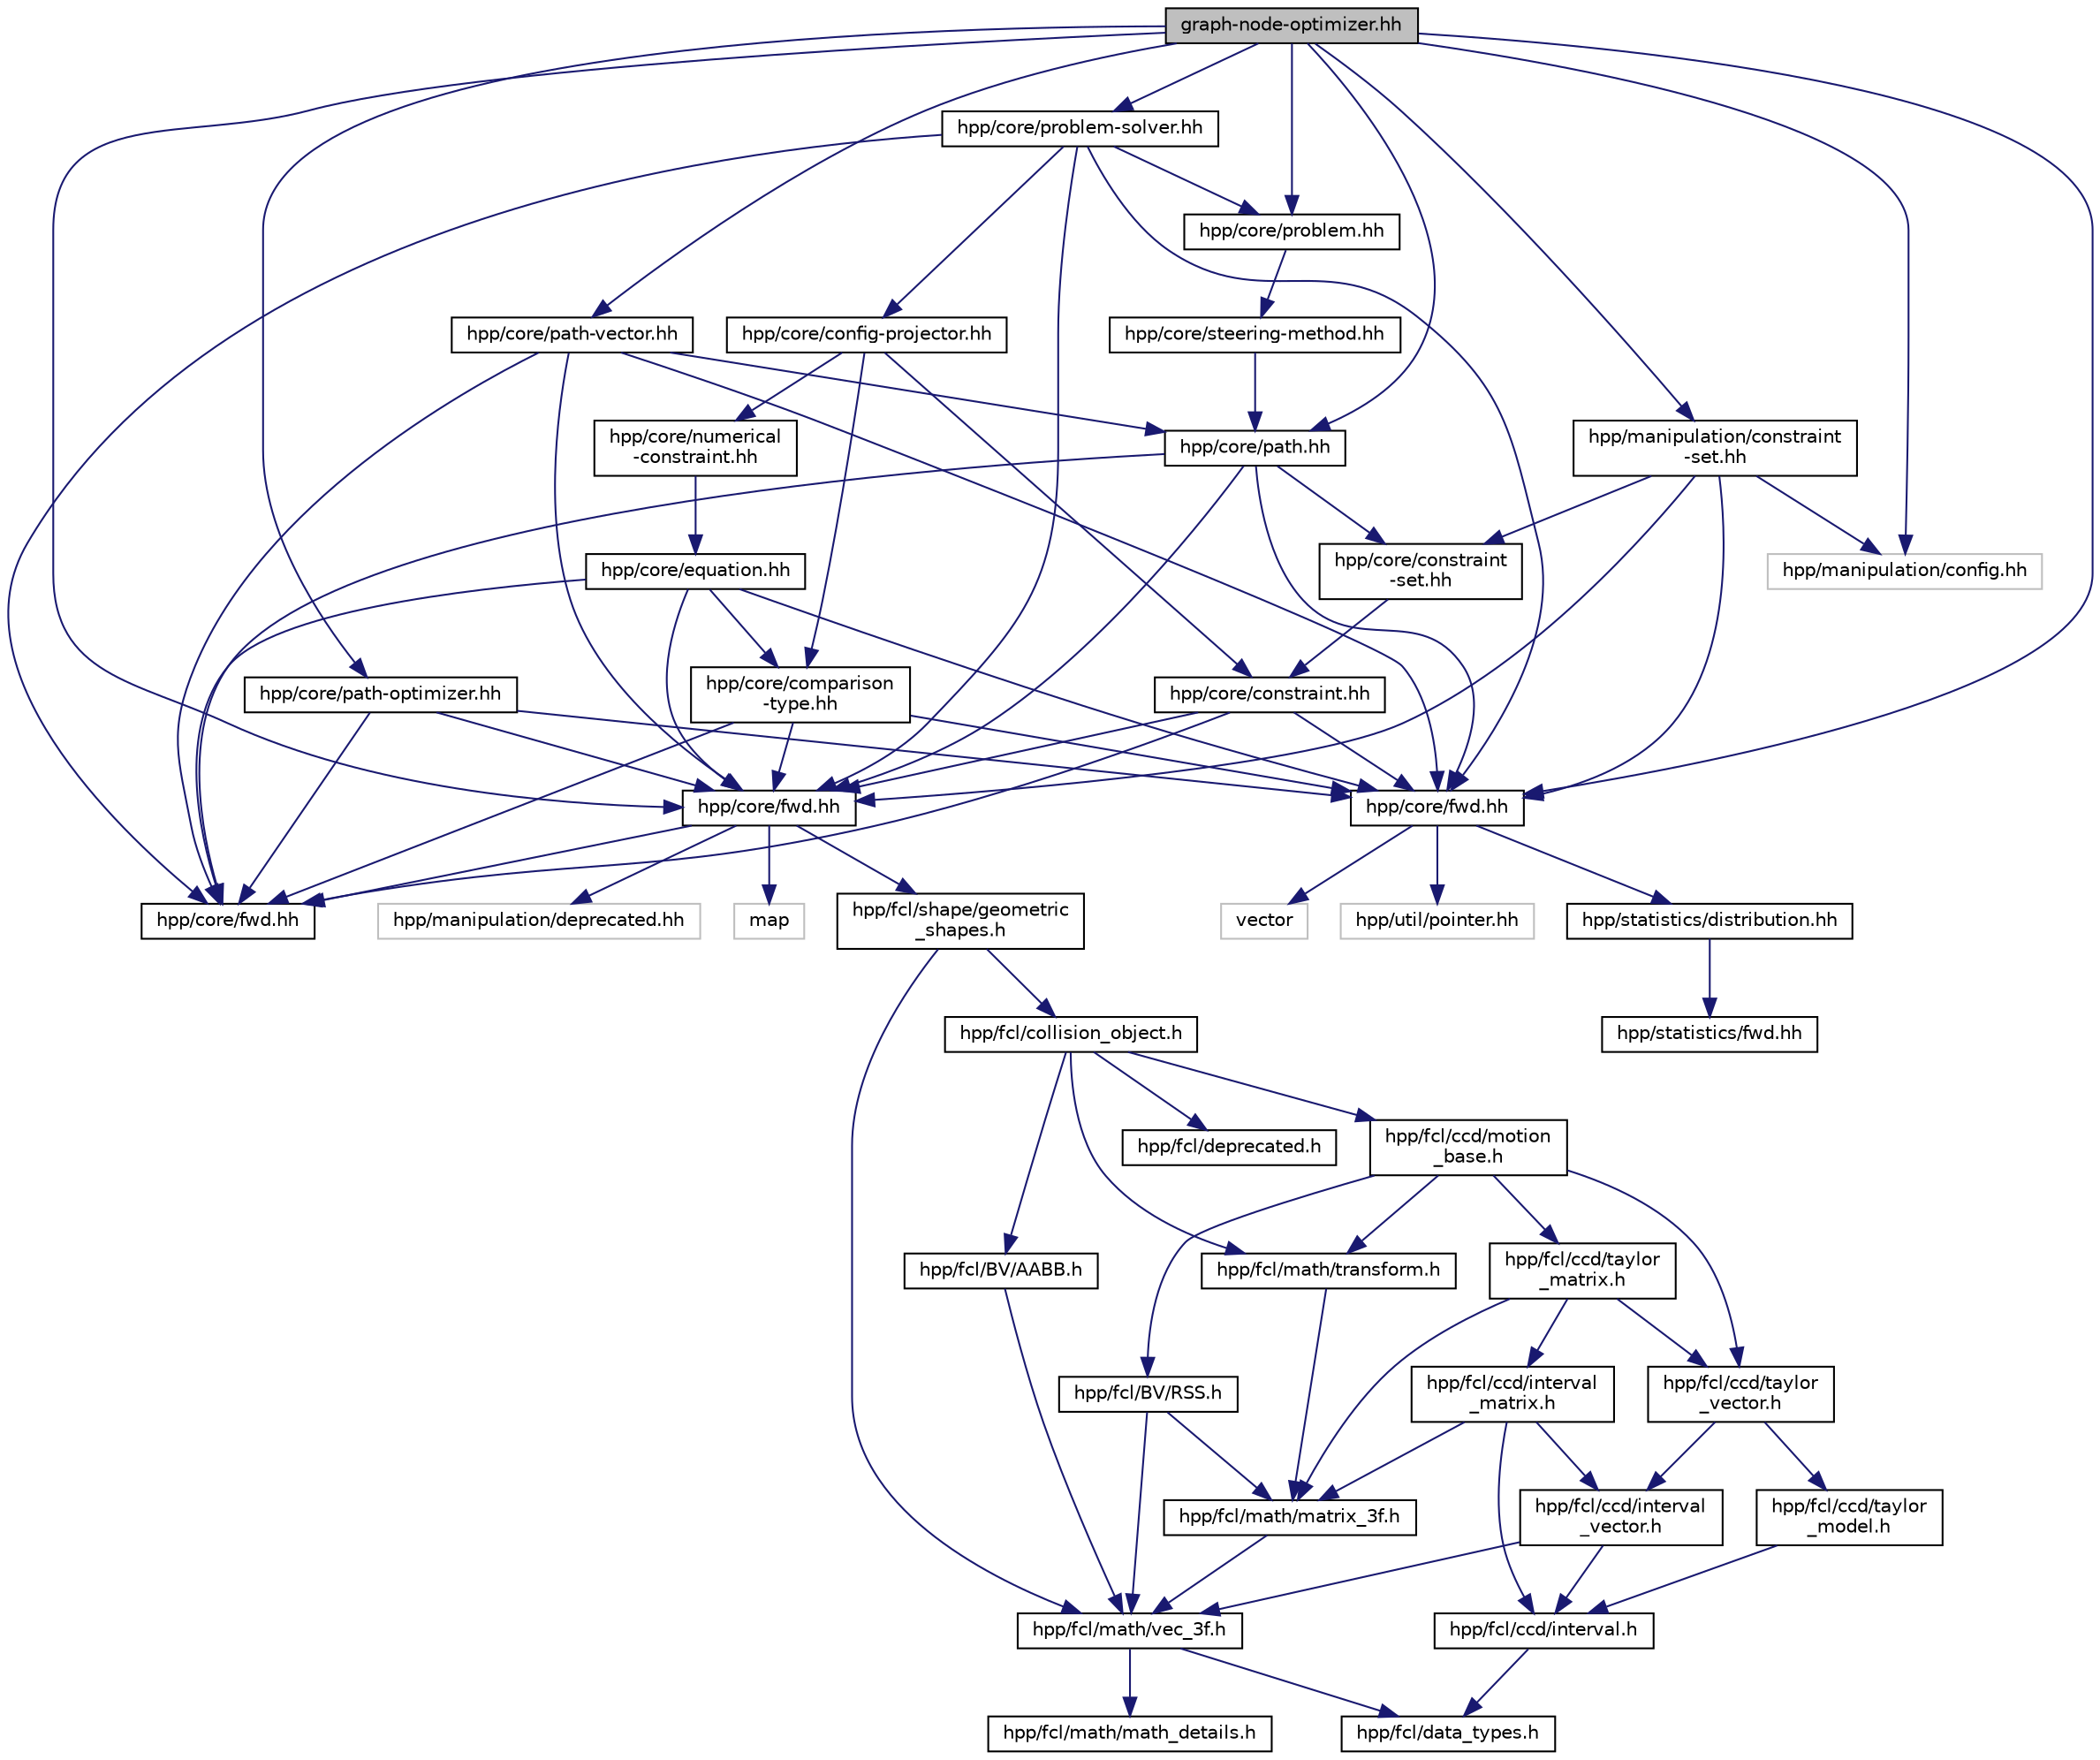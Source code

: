digraph "graph-node-optimizer.hh"
{
  edge [fontname="Helvetica",fontsize="10",labelfontname="Helvetica",labelfontsize="10"];
  node [fontname="Helvetica",fontsize="10",shape=record];
  Node1 [label="graph-node-optimizer.hh",height=0.2,width=0.4,color="black", fillcolor="grey75", style="filled" fontcolor="black"];
  Node1 -> Node2 [color="midnightblue",fontsize="10",style="solid",fontname="Helvetica"];
  Node2 [label="hpp/core/path.hh",height=0.2,width=0.4,color="black", fillcolor="white", style="filled",URL="https://jmirabel.github.io/hpp-doc/api/hpp-core/doxygen-html/hpp-core.doxytag$a00117.html"];
  Node2 -> Node3 [color="midnightblue",fontsize="10",style="solid",fontname="Helvetica"];
  Node3 [label="hpp/core/fwd.hh",height=0.2,width=0.4,color="black", fillcolor="white", style="filled",URL="$a00001.html"];
  Node3 -> Node4 [color="midnightblue",fontsize="10",style="solid",fontname="Helvetica"];
  Node4 [label="map",height=0.2,width=0.4,color="grey75", fillcolor="white", style="filled"];
  Node3 -> Node5 [color="midnightblue",fontsize="10",style="solid",fontname="Helvetica"];
  Node5 [label="hpp/core/fwd.hh",height=0.2,width=0.4,color="black", fillcolor="white", style="filled",URL="https://jmirabel.github.io/hpp-doc/api/hpp-core/doxygen-html/hpp-core.doxytag$a00001.html"];
  Node3 -> Node6 [color="midnightblue",fontsize="10",style="solid",fontname="Helvetica"];
  Node6 [label="hpp/fcl/shape/geometric\l_shapes.h",height=0.2,width=0.4,color="black", fillcolor="white", style="filled",URL="https://jmirabel.github.io/hpp-doc/api/hpp-fcl/doxygen-html/hpp-fcl.doxytag$a00261.html"];
  Node6 -> Node7 [color="midnightblue",fontsize="10",style="solid",fontname="Helvetica"];
  Node7 [label="hpp/fcl/collision_object.h",height=0.2,width=0.4,color="black", fillcolor="white", style="filled",URL="https://jmirabel.github.io/hpp-doc/api/hpp-fcl/doxygen-html/hpp-fcl.doxytag$a00249.html"];
  Node7 -> Node8 [color="midnightblue",fontsize="10",style="solid",fontname="Helvetica"];
  Node8 [label="hpp/fcl/deprecated.h",height=0.2,width=0.4,color="black", fillcolor="white", style="filled",URL="https://jmirabel.github.io/hpp-doc/api/hpp-fcl/doxygen-html/hpp-fcl.doxytag$a00253.html"];
  Node7 -> Node9 [color="midnightblue",fontsize="10",style="solid",fontname="Helvetica"];
  Node9 [label="hpp/fcl/BV/AABB.h",height=0.2,width=0.4,color="black", fillcolor="white", style="filled",URL="https://jmirabel.github.io/hpp-doc/api/hpp-fcl/doxygen-html/hpp-fcl.doxytag$a00226.html"];
  Node9 -> Node10 [color="midnightblue",fontsize="10",style="solid",fontname="Helvetica"];
  Node10 [label="hpp/fcl/math/vec_3f.h",height=0.2,width=0.4,color="black", fillcolor="white", style="filled",URL="https://jmirabel.github.io/hpp-doc/api/hpp-fcl/doxygen-html/hpp-fcl.doxytag$a00318.html"];
  Node10 -> Node11 [color="midnightblue",fontsize="10",style="solid",fontname="Helvetica"];
  Node11 [label="hpp/fcl/data_types.h",height=0.2,width=0.4,color="black", fillcolor="white", style="filled",URL="https://jmirabel.github.io/hpp-doc/api/hpp-fcl/doxygen-html/hpp-fcl.doxytag$a00252.html"];
  Node10 -> Node12 [color="midnightblue",fontsize="10",style="solid",fontname="Helvetica"];
  Node12 [label="hpp/fcl/math/math_details.h",height=0.2,width=0.4,color="black", fillcolor="white", style="filled",URL="https://jmirabel.github.io/hpp-doc/api/hpp-fcl/doxygen-html/hpp-fcl.doxytag$a00283.html"];
  Node7 -> Node13 [color="midnightblue",fontsize="10",style="solid",fontname="Helvetica"];
  Node13 [label="hpp/fcl/math/transform.h",height=0.2,width=0.4,color="black", fillcolor="white", style="filled",URL="https://jmirabel.github.io/hpp-doc/api/hpp-fcl/doxygen-html/hpp-fcl.doxytag$a00310.html"];
  Node13 -> Node14 [color="midnightblue",fontsize="10",style="solid",fontname="Helvetica"];
  Node14 [label="hpp/fcl/math/matrix_3f.h",height=0.2,width=0.4,color="black", fillcolor="white", style="filled",URL="https://jmirabel.github.io/hpp-doc/api/hpp-fcl/doxygen-html/hpp-fcl.doxytag$a00285.html"];
  Node14 -> Node10 [color="midnightblue",fontsize="10",style="solid",fontname="Helvetica"];
  Node7 -> Node15 [color="midnightblue",fontsize="10",style="solid",fontname="Helvetica"];
  Node15 [label="hpp/fcl/ccd/motion\l_base.h",height=0.2,width=0.4,color="black", fillcolor="white", style="filled",URL="https://jmirabel.github.io/hpp-doc/api/hpp-fcl/doxygen-html/hpp-fcl.doxytag$a00290.html"];
  Node15 -> Node13 [color="midnightblue",fontsize="10",style="solid",fontname="Helvetica"];
  Node15 -> Node16 [color="midnightblue",fontsize="10",style="solid",fontname="Helvetica"];
  Node16 [label="hpp/fcl/ccd/taylor\l_matrix.h",height=0.2,width=0.4,color="black", fillcolor="white", style="filled",URL="https://jmirabel.github.io/hpp-doc/api/hpp-fcl/doxygen-html/hpp-fcl.doxytag$a00307.html"];
  Node16 -> Node14 [color="midnightblue",fontsize="10",style="solid",fontname="Helvetica"];
  Node16 -> Node17 [color="midnightblue",fontsize="10",style="solid",fontname="Helvetica"];
  Node17 [label="hpp/fcl/ccd/taylor\l_vector.h",height=0.2,width=0.4,color="black", fillcolor="white", style="filled",URL="https://jmirabel.github.io/hpp-doc/api/hpp-fcl/doxygen-html/hpp-fcl.doxytag$a00309.html"];
  Node17 -> Node18 [color="midnightblue",fontsize="10",style="solid",fontname="Helvetica"];
  Node18 [label="hpp/fcl/ccd/interval\l_vector.h",height=0.2,width=0.4,color="black", fillcolor="white", style="filled",URL="https://jmirabel.github.io/hpp-doc/api/hpp-fcl/doxygen-html/hpp-fcl.doxytag$a00276.html"];
  Node18 -> Node19 [color="midnightblue",fontsize="10",style="solid",fontname="Helvetica"];
  Node19 [label="hpp/fcl/ccd/interval.h",height=0.2,width=0.4,color="black", fillcolor="white", style="filled",URL="https://jmirabel.github.io/hpp-doc/api/hpp-fcl/doxygen-html/hpp-fcl.doxytag$a00273.html"];
  Node19 -> Node11 [color="midnightblue",fontsize="10",style="solid",fontname="Helvetica"];
  Node18 -> Node10 [color="midnightblue",fontsize="10",style="solid",fontname="Helvetica"];
  Node17 -> Node20 [color="midnightblue",fontsize="10",style="solid",fontname="Helvetica"];
  Node20 [label="hpp/fcl/ccd/taylor\l_model.h",height=0.2,width=0.4,color="black", fillcolor="white", style="filled",URL="https://jmirabel.github.io/hpp-doc/api/hpp-fcl/doxygen-html/hpp-fcl.doxytag$a00308.html"];
  Node20 -> Node19 [color="midnightblue",fontsize="10",style="solid",fontname="Helvetica"];
  Node16 -> Node21 [color="midnightblue",fontsize="10",style="solid",fontname="Helvetica"];
  Node21 [label="hpp/fcl/ccd/interval\l_matrix.h",height=0.2,width=0.4,color="black", fillcolor="white", style="filled",URL="https://jmirabel.github.io/hpp-doc/api/hpp-fcl/doxygen-html/hpp-fcl.doxytag$a00274.html"];
  Node21 -> Node19 [color="midnightblue",fontsize="10",style="solid",fontname="Helvetica"];
  Node21 -> Node18 [color="midnightblue",fontsize="10",style="solid",fontname="Helvetica"];
  Node21 -> Node14 [color="midnightblue",fontsize="10",style="solid",fontname="Helvetica"];
  Node15 -> Node17 [color="midnightblue",fontsize="10",style="solid",fontname="Helvetica"];
  Node15 -> Node22 [color="midnightblue",fontsize="10",style="solid",fontname="Helvetica"];
  Node22 [label="hpp/fcl/BV/RSS.h",height=0.2,width=0.4,color="black", fillcolor="white", style="filled",URL="https://jmirabel.github.io/hpp-doc/api/hpp-fcl/doxygen-html/hpp-fcl.doxytag$a00302.html"];
  Node22 -> Node10 [color="midnightblue",fontsize="10",style="solid",fontname="Helvetica"];
  Node22 -> Node14 [color="midnightblue",fontsize="10",style="solid",fontname="Helvetica"];
  Node6 -> Node10 [color="midnightblue",fontsize="10",style="solid",fontname="Helvetica"];
  Node3 -> Node23 [color="midnightblue",fontsize="10",style="solid",fontname="Helvetica"];
  Node23 [label="hpp/manipulation/deprecated.hh",height=0.2,width=0.4,color="grey75", fillcolor="white", style="filled"];
  Node2 -> Node24 [color="midnightblue",fontsize="10",style="solid",fontname="Helvetica"];
  Node24 [label="hpp/core/fwd.hh",height=0.2,width=0.4,color="black", fillcolor="white", style="filled",URL="$a00042.html"];
  Node24 -> Node25 [color="midnightblue",fontsize="10",style="solid",fontname="Helvetica"];
  Node25 [label="hpp/util/pointer.hh",height=0.2,width=0.4,color="grey75", fillcolor="white", style="filled"];
  Node24 -> Node26 [color="midnightblue",fontsize="10",style="solid",fontname="Helvetica"];
  Node26 [label="hpp/statistics/distribution.hh",height=0.2,width=0.4,color="black", fillcolor="white", style="filled",URL="https://jmirabel.github.io/hpp-doc/api/hpp-statistics/doxygen-html/hpp-statistics.doxytag$a00010.html"];
  Node26 -> Node27 [color="midnightblue",fontsize="10",style="solid",fontname="Helvetica"];
  Node27 [label="hpp/statistics/fwd.hh",height=0.2,width=0.4,color="black", fillcolor="white", style="filled",URL="https://jmirabel.github.io/hpp-doc/api/hpp-statistics/doxygen-html/hpp-statistics.doxytag$a00011.html"];
  Node24 -> Node28 [color="midnightblue",fontsize="10",style="solid",fontname="Helvetica"];
  Node28 [label="vector",height=0.2,width=0.4,color="grey75", fillcolor="white", style="filled"];
  Node2 -> Node5 [color="midnightblue",fontsize="10",style="solid",fontname="Helvetica"];
  Node2 -> Node29 [color="midnightblue",fontsize="10",style="solid",fontname="Helvetica"];
  Node29 [label="hpp/core/constraint\l-set.hh",height=0.2,width=0.4,color="black", fillcolor="white", style="filled",URL="https://jmirabel.github.io/hpp-doc/api/hpp-core/doxygen-html/hpp-core.doxytag$a00085.html"];
  Node29 -> Node30 [color="midnightblue",fontsize="10",style="solid",fontname="Helvetica"];
  Node30 [label="hpp/core/constraint.hh",height=0.2,width=0.4,color="black", fillcolor="white", style="filled",URL="https://jmirabel.github.io/hpp-doc/api/hpp-core/doxygen-html/hpp-core.doxytag$a00086.html"];
  Node30 -> Node3 [color="midnightblue",fontsize="10",style="solid",fontname="Helvetica"];
  Node30 -> Node24 [color="midnightblue",fontsize="10",style="solid",fontname="Helvetica"];
  Node30 -> Node5 [color="midnightblue",fontsize="10",style="solid",fontname="Helvetica"];
  Node1 -> Node31 [color="midnightblue",fontsize="10",style="solid",fontname="Helvetica"];
  Node31 [label="hpp/core/path-vector.hh",height=0.2,width=0.4,color="black", fillcolor="white", style="filled",URL="https://jmirabel.github.io/hpp-doc/api/hpp-core/doxygen-html/hpp-core.doxytag$a00116.html"];
  Node31 -> Node3 [color="midnightblue",fontsize="10",style="solid",fontname="Helvetica"];
  Node31 -> Node24 [color="midnightblue",fontsize="10",style="solid",fontname="Helvetica"];
  Node31 -> Node5 [color="midnightblue",fontsize="10",style="solid",fontname="Helvetica"];
  Node31 -> Node2 [color="midnightblue",fontsize="10",style="solid",fontname="Helvetica"];
  Node1 -> Node32 [color="midnightblue",fontsize="10",style="solid",fontname="Helvetica"];
  Node32 [label="hpp/core/path-optimizer.hh",height=0.2,width=0.4,color="black", fillcolor="white", style="filled",URL="https://jmirabel.github.io/hpp-doc/api/hpp-core/doxygen-html/hpp-core.doxytag$a00111.html"];
  Node32 -> Node3 [color="midnightblue",fontsize="10",style="solid",fontname="Helvetica"];
  Node32 -> Node24 [color="midnightblue",fontsize="10",style="solid",fontname="Helvetica"];
  Node32 -> Node5 [color="midnightblue",fontsize="10",style="solid",fontname="Helvetica"];
  Node1 -> Node33 [color="midnightblue",fontsize="10",style="solid",fontname="Helvetica"];
  Node33 [label="hpp/core/problem.hh",height=0.2,width=0.4,color="black", fillcolor="white", style="filled",URL="https://jmirabel.github.io/hpp-doc/api/hpp-core/doxygen-html/hpp-core.doxytag$a00121.html"];
  Node33 -> Node34 [color="midnightblue",fontsize="10",style="solid",fontname="Helvetica"];
  Node34 [label="hpp/core/steering-method.hh",height=0.2,width=0.4,color="black", fillcolor="white", style="filled",URL="https://jmirabel.github.io/hpp-doc/api/hpp-core/doxygen-html/hpp-core.doxytag$a00129.html"];
  Node34 -> Node2 [color="midnightblue",fontsize="10",style="solid",fontname="Helvetica"];
  Node1 -> Node35 [color="midnightblue",fontsize="10",style="solid",fontname="Helvetica"];
  Node35 [label="hpp/core/problem-solver.hh",height=0.2,width=0.4,color="black", fillcolor="white", style="filled",URL="https://jmirabel.github.io/hpp-doc/api/hpp-core/doxygen-html/hpp-core.doxytag$a00120.html"];
  Node35 -> Node33 [color="midnightblue",fontsize="10",style="solid",fontname="Helvetica"];
  Node35 -> Node3 [color="midnightblue",fontsize="10",style="solid",fontname="Helvetica"];
  Node35 -> Node24 [color="midnightblue",fontsize="10",style="solid",fontname="Helvetica"];
  Node35 -> Node5 [color="midnightblue",fontsize="10",style="solid",fontname="Helvetica"];
  Node35 -> Node36 [color="midnightblue",fontsize="10",style="solid",fontname="Helvetica"];
  Node36 [label="hpp/core/config-projector.hh",height=0.2,width=0.4,color="black", fillcolor="white", style="filled",URL="https://jmirabel.github.io/hpp-doc/api/hpp-core/doxygen-html/hpp-core.doxytag$a00080.html"];
  Node36 -> Node30 [color="midnightblue",fontsize="10",style="solid",fontname="Helvetica"];
  Node36 -> Node37 [color="midnightblue",fontsize="10",style="solid",fontname="Helvetica"];
  Node37 [label="hpp/core/comparison\l-type.hh",height=0.2,width=0.4,color="black", fillcolor="white", style="filled",URL="https://jmirabel.github.io/hpp-doc/api/hpp-core/doxygen-html/hpp-core.doxytag$a00078.html"];
  Node37 -> Node3 [color="midnightblue",fontsize="10",style="solid",fontname="Helvetica"];
  Node37 -> Node24 [color="midnightblue",fontsize="10",style="solid",fontname="Helvetica"];
  Node37 -> Node5 [color="midnightblue",fontsize="10",style="solid",fontname="Helvetica"];
  Node36 -> Node38 [color="midnightblue",fontsize="10",style="solid",fontname="Helvetica"];
  Node38 [label="hpp/core/numerical\l-constraint.hh",height=0.2,width=0.4,color="black", fillcolor="white", style="filled",URL="https://jmirabel.github.io/hpp-doc/api/hpp-core/doxygen-html/hpp-core.doxytag$a00106.html"];
  Node38 -> Node39 [color="midnightblue",fontsize="10",style="solid",fontname="Helvetica"];
  Node39 [label="hpp/core/equation.hh",height=0.2,width=0.4,color="black", fillcolor="white", style="filled",URL="https://jmirabel.github.io/hpp-doc/api/hpp-core/doxygen-html/hpp-core.doxytag$a00095.html"];
  Node39 -> Node3 [color="midnightblue",fontsize="10",style="solid",fontname="Helvetica"];
  Node39 -> Node24 [color="midnightblue",fontsize="10",style="solid",fontname="Helvetica"];
  Node39 -> Node5 [color="midnightblue",fontsize="10",style="solid",fontname="Helvetica"];
  Node39 -> Node37 [color="midnightblue",fontsize="10",style="solid",fontname="Helvetica"];
  Node1 -> Node3 [color="midnightblue",fontsize="10",style="solid",fontname="Helvetica"];
  Node1 -> Node24 [color="midnightblue",fontsize="10",style="solid",fontname="Helvetica"];
  Node1 -> Node40 [color="midnightblue",fontsize="10",style="solid",fontname="Helvetica"];
  Node40 [label="hpp/manipulation/config.hh",height=0.2,width=0.4,color="grey75", fillcolor="white", style="filled"];
  Node1 -> Node41 [color="midnightblue",fontsize="10",style="solid",fontname="Helvetica"];
  Node41 [label="hpp/manipulation/constraint\l-set.hh",height=0.2,width=0.4,color="black", fillcolor="white", style="filled",URL="$a00004.html"];
  Node41 -> Node29 [color="midnightblue",fontsize="10",style="solid",fontname="Helvetica"];
  Node41 -> Node3 [color="midnightblue",fontsize="10",style="solid",fontname="Helvetica"];
  Node41 -> Node24 [color="midnightblue",fontsize="10",style="solid",fontname="Helvetica"];
  Node41 -> Node40 [color="midnightblue",fontsize="10",style="solid",fontname="Helvetica"];
}
